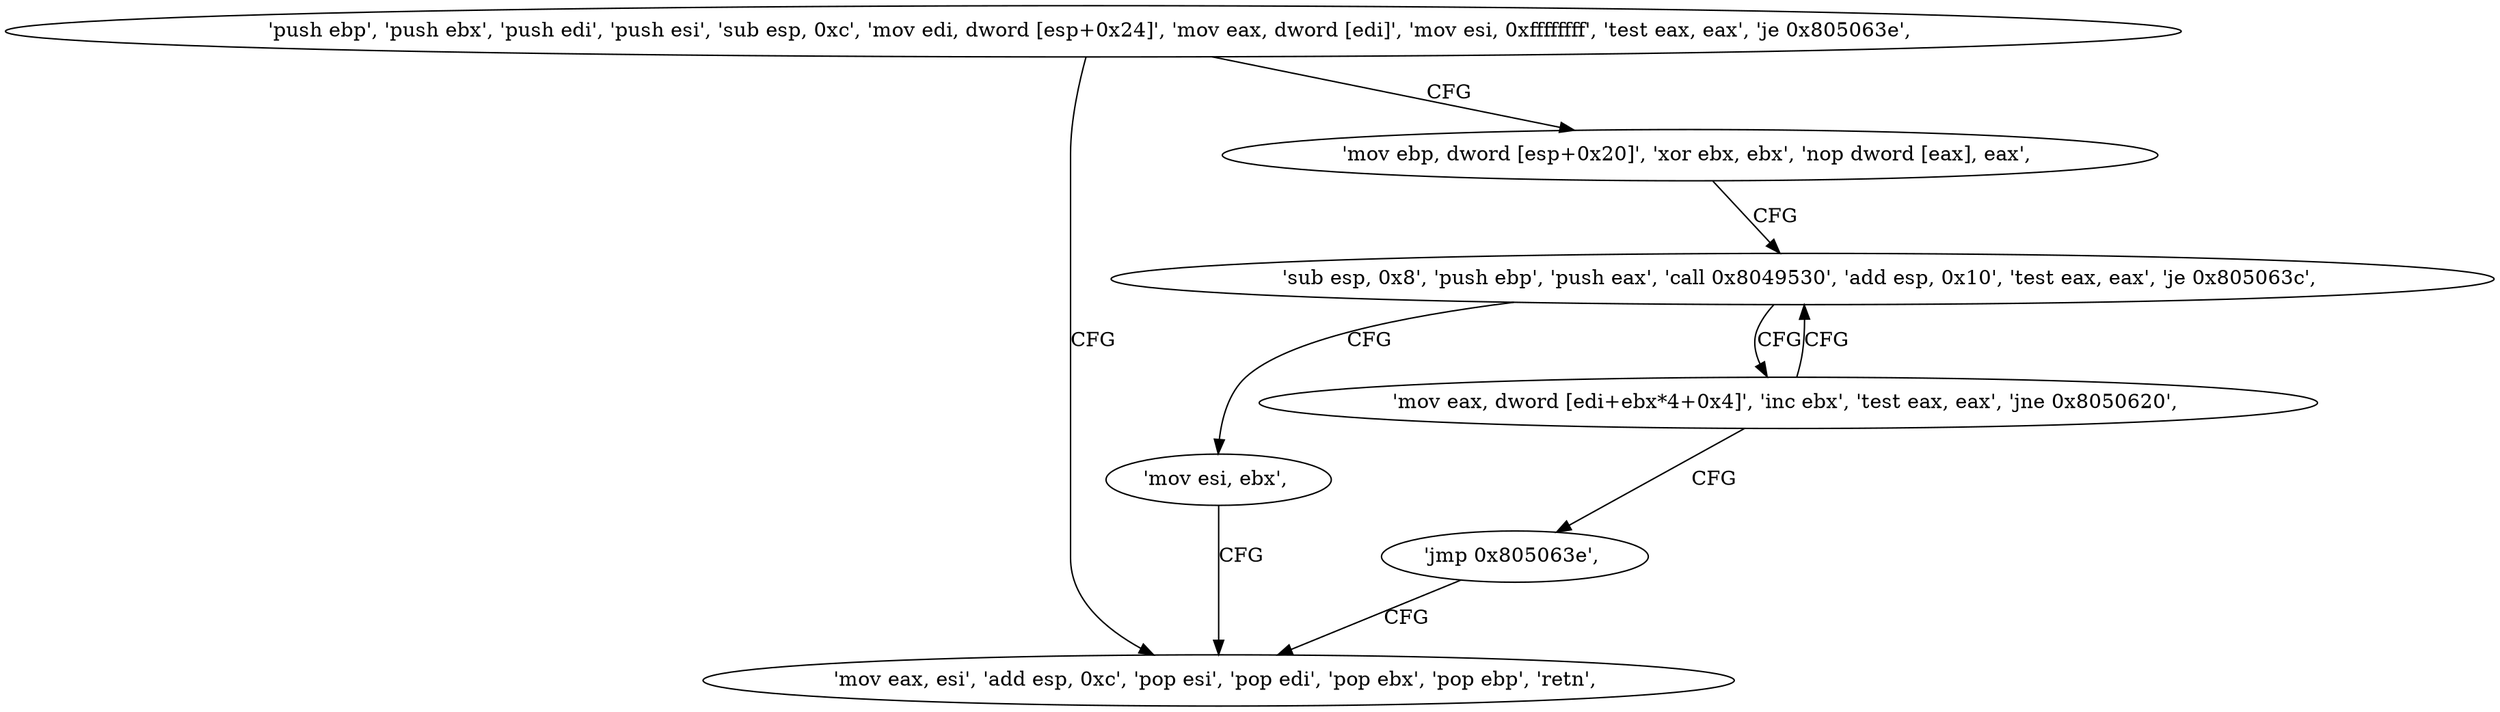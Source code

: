 digraph "func" {
"134546944" [label = "'push ebp', 'push ebx', 'push edi', 'push esi', 'sub esp, 0xc', 'mov edi, dword [esp+0x24]', 'mov eax, dword [edi]', 'mov esi, 0xffffffff', 'test eax, eax', 'je 0x805063e', " ]
"134547006" [label = "'mov eax, esi', 'add esp, 0xc', 'pop esi', 'pop edi', 'pop ebx', 'pop ebp', 'retn', " ]
"134546966" [label = "'mov ebp, dword [esp+0x20]', 'xor ebx, ebx', 'nop dword [eax], eax', " ]
"134546976" [label = "'sub esp, 0x8', 'push ebp', 'push eax', 'call 0x8049530', 'add esp, 0x10', 'test eax, eax', 'je 0x805063c', " ]
"134547004" [label = "'mov esi, ebx', " ]
"134546993" [label = "'mov eax, dword [edi+ebx*4+0x4]', 'inc ebx', 'test eax, eax', 'jne 0x8050620', " ]
"134547002" [label = "'jmp 0x805063e', " ]
"134546944" -> "134547006" [ label = "CFG" ]
"134546944" -> "134546966" [ label = "CFG" ]
"134546966" -> "134546976" [ label = "CFG" ]
"134546976" -> "134547004" [ label = "CFG" ]
"134546976" -> "134546993" [ label = "CFG" ]
"134547004" -> "134547006" [ label = "CFG" ]
"134546993" -> "134546976" [ label = "CFG" ]
"134546993" -> "134547002" [ label = "CFG" ]
"134547002" -> "134547006" [ label = "CFG" ]
}
